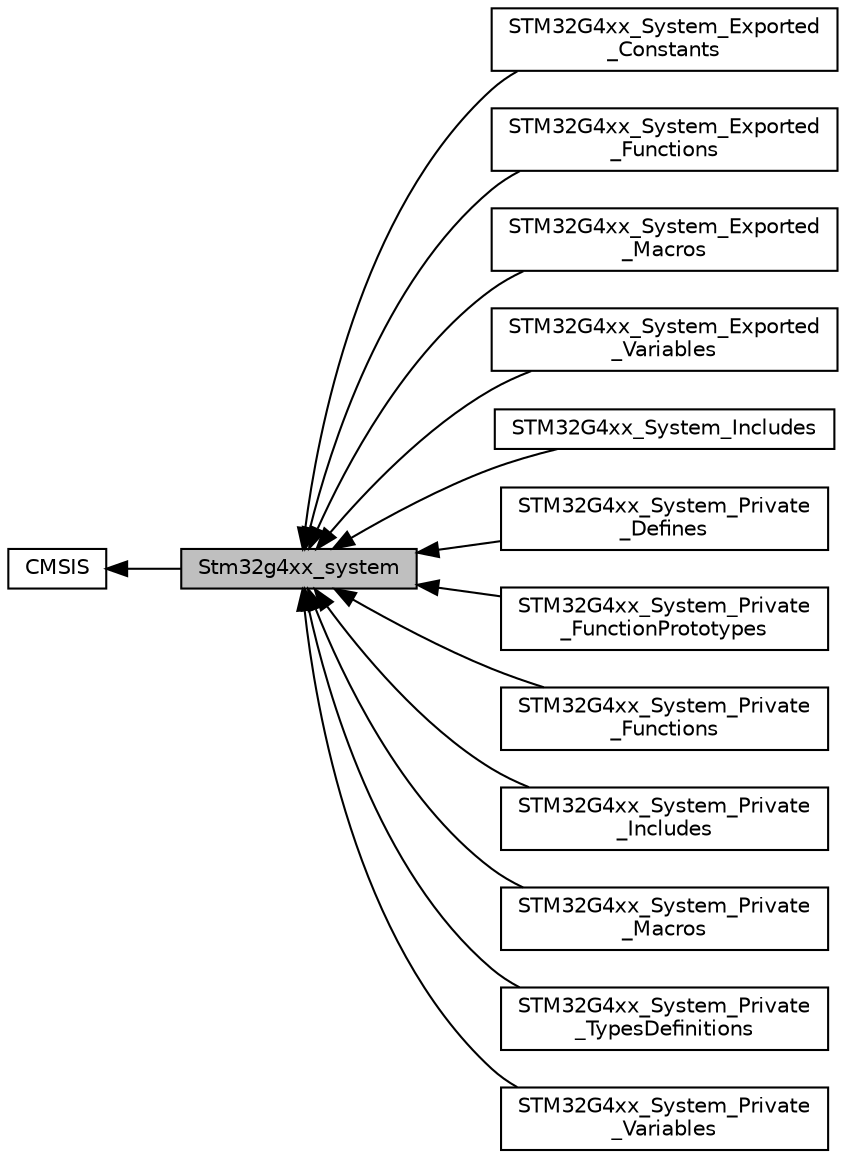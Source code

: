 digraph "Stm32g4xx_system"
{
  edge [fontname="Helvetica",fontsize="10",labelfontname="Helvetica",labelfontsize="10"];
  node [fontname="Helvetica",fontsize="10",shape=box];
  rankdir=LR;
  Node2 [label="CMSIS",height=0.2,width=0.4,color="black", fillcolor="white", style="filled",URL="$group__CMSIS.html",tooltip=" "];
  Node12 [label="STM32G4xx_System_Exported\l_Constants",height=0.2,width=0.4,color="black", fillcolor="white", style="filled",URL="$group__STM32G4xx__System__Exported__Constants.html",tooltip=" "];
  Node14 [label="STM32G4xx_System_Exported\l_Functions",height=0.2,width=0.4,color="black", fillcolor="white", style="filled",URL="$group__STM32G4xx__System__Exported__Functions.html",tooltip=" "];
  Node13 [label="STM32G4xx_System_Exported\l_Macros",height=0.2,width=0.4,color="black", fillcolor="white", style="filled",URL="$group__STM32G4xx__System__Exported__Macros.html",tooltip=" "];
  Node11 [label="STM32G4xx_System_Exported\l_Variables",height=0.2,width=0.4,color="black", fillcolor="white", style="filled",URL="$group__STM32G4xx__System__Exported__Variables.html",tooltip=" "];
  Node10 [label="STM32G4xx_System_Includes",height=0.2,width=0.4,color="black", fillcolor="white", style="filled",URL="$group__STM32G4xx__System__Includes.html",tooltip="Define to prevent recursive inclusion."];
  Node5 [label="STM32G4xx_System_Private\l_Defines",height=0.2,width=0.4,color="black", fillcolor="white", style="filled",URL="$group__STM32G4xx__System__Private__Defines.html",tooltip=" "];
  Node8 [label="STM32G4xx_System_Private\l_FunctionPrototypes",height=0.2,width=0.4,color="black", fillcolor="white", style="filled",URL="$group__STM32G4xx__System__Private__FunctionPrototypes.html",tooltip=" "];
  Node9 [label="STM32G4xx_System_Private\l_Functions",height=0.2,width=0.4,color="black", fillcolor="white", style="filled",URL="$group__STM32G4xx__System__Private__Functions.html",tooltip=" "];
  Node3 [label="STM32G4xx_System_Private\l_Includes",height=0.2,width=0.4,color="black", fillcolor="white", style="filled",URL="$group__STM32G4xx__System__Private__Includes.html",tooltip=" "];
  Node6 [label="STM32G4xx_System_Private\l_Macros",height=0.2,width=0.4,color="black", fillcolor="white", style="filled",URL="$group__STM32G4xx__System__Private__Macros.html",tooltip=" "];
  Node4 [label="STM32G4xx_System_Private\l_TypesDefinitions",height=0.2,width=0.4,color="black", fillcolor="white", style="filled",URL="$group__STM32G4xx__System__Private__TypesDefinitions.html",tooltip=" "];
  Node7 [label="STM32G4xx_System_Private\l_Variables",height=0.2,width=0.4,color="black", fillcolor="white", style="filled",URL="$group__STM32G4xx__System__Private__Variables.html",tooltip=" "];
  Node1 [label="Stm32g4xx_system",height=0.2,width=0.4,color="black", fillcolor="grey75", style="filled", fontcolor="black",tooltip=" "];
  Node2->Node1 [shape=plaintext, dir="back", style="solid"];
  Node1->Node3 [shape=plaintext, dir="back", style="solid"];
  Node1->Node4 [shape=plaintext, dir="back", style="solid"];
  Node1->Node5 [shape=plaintext, dir="back", style="solid"];
  Node1->Node6 [shape=plaintext, dir="back", style="solid"];
  Node1->Node7 [shape=plaintext, dir="back", style="solid"];
  Node1->Node8 [shape=plaintext, dir="back", style="solid"];
  Node1->Node9 [shape=plaintext, dir="back", style="solid"];
  Node1->Node10 [shape=plaintext, dir="back", style="solid"];
  Node1->Node11 [shape=plaintext, dir="back", style="solid"];
  Node1->Node12 [shape=plaintext, dir="back", style="solid"];
  Node1->Node13 [shape=plaintext, dir="back", style="solid"];
  Node1->Node14 [shape=plaintext, dir="back", style="solid"];
}
